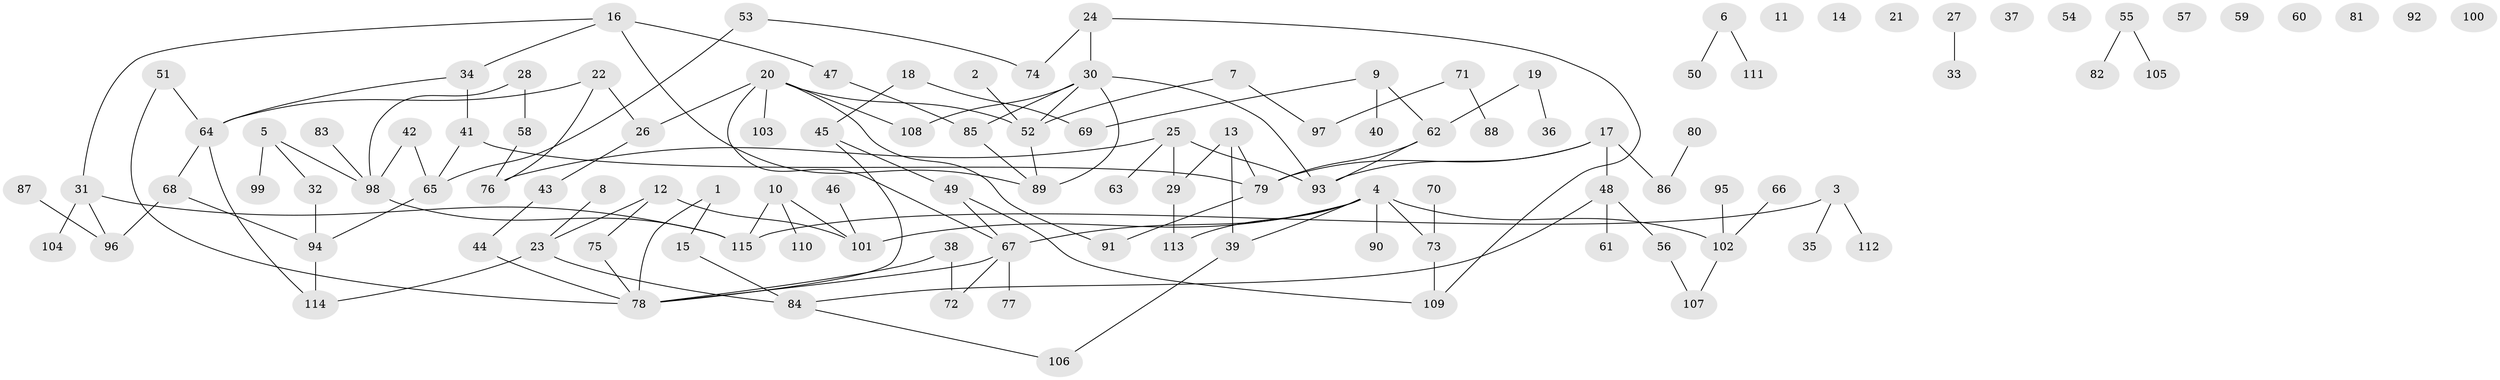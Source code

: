 // Generated by graph-tools (version 1.1) at 2025/49/03/09/25 03:49:12]
// undirected, 115 vertices, 133 edges
graph export_dot {
graph [start="1"]
  node [color=gray90,style=filled];
  1;
  2;
  3;
  4;
  5;
  6;
  7;
  8;
  9;
  10;
  11;
  12;
  13;
  14;
  15;
  16;
  17;
  18;
  19;
  20;
  21;
  22;
  23;
  24;
  25;
  26;
  27;
  28;
  29;
  30;
  31;
  32;
  33;
  34;
  35;
  36;
  37;
  38;
  39;
  40;
  41;
  42;
  43;
  44;
  45;
  46;
  47;
  48;
  49;
  50;
  51;
  52;
  53;
  54;
  55;
  56;
  57;
  58;
  59;
  60;
  61;
  62;
  63;
  64;
  65;
  66;
  67;
  68;
  69;
  70;
  71;
  72;
  73;
  74;
  75;
  76;
  77;
  78;
  79;
  80;
  81;
  82;
  83;
  84;
  85;
  86;
  87;
  88;
  89;
  90;
  91;
  92;
  93;
  94;
  95;
  96;
  97;
  98;
  99;
  100;
  101;
  102;
  103;
  104;
  105;
  106;
  107;
  108;
  109;
  110;
  111;
  112;
  113;
  114;
  115;
  1 -- 15;
  1 -- 78;
  2 -- 52;
  3 -- 35;
  3 -- 112;
  3 -- 115;
  4 -- 39;
  4 -- 67;
  4 -- 73;
  4 -- 90;
  4 -- 101;
  4 -- 102;
  4 -- 113;
  5 -- 32;
  5 -- 98;
  5 -- 99;
  6 -- 50;
  6 -- 111;
  7 -- 52;
  7 -- 97;
  8 -- 23;
  9 -- 40;
  9 -- 62;
  9 -- 69;
  10 -- 101;
  10 -- 110;
  10 -- 115;
  12 -- 23;
  12 -- 75;
  12 -- 101;
  13 -- 29;
  13 -- 39;
  13 -- 79;
  15 -- 84;
  16 -- 31;
  16 -- 34;
  16 -- 47;
  16 -- 89;
  17 -- 48;
  17 -- 79;
  17 -- 86;
  17 -- 93;
  18 -- 45;
  18 -- 69;
  19 -- 36;
  19 -- 62;
  20 -- 26;
  20 -- 52;
  20 -- 67;
  20 -- 91;
  20 -- 103;
  20 -- 108;
  22 -- 26;
  22 -- 64;
  22 -- 76;
  23 -- 84;
  23 -- 114;
  24 -- 30;
  24 -- 74;
  24 -- 109;
  25 -- 29;
  25 -- 63;
  25 -- 76;
  25 -- 93;
  26 -- 43;
  27 -- 33;
  28 -- 58;
  28 -- 98;
  29 -- 113;
  30 -- 52;
  30 -- 85;
  30 -- 89;
  30 -- 93;
  30 -- 108;
  31 -- 96;
  31 -- 104;
  31 -- 115;
  32 -- 94;
  34 -- 41;
  34 -- 64;
  38 -- 72;
  38 -- 78;
  39 -- 106;
  41 -- 65;
  41 -- 79;
  42 -- 65;
  42 -- 98;
  43 -- 44;
  44 -- 78;
  45 -- 49;
  45 -- 78;
  46 -- 101;
  47 -- 85;
  48 -- 56;
  48 -- 61;
  48 -- 84;
  49 -- 67;
  49 -- 109;
  51 -- 64;
  51 -- 78;
  52 -- 89;
  53 -- 65;
  53 -- 74;
  55 -- 82;
  55 -- 105;
  56 -- 107;
  58 -- 76;
  62 -- 79;
  62 -- 93;
  64 -- 68;
  64 -- 114;
  65 -- 94;
  66 -- 102;
  67 -- 72;
  67 -- 77;
  67 -- 78;
  68 -- 94;
  68 -- 96;
  70 -- 73;
  71 -- 88;
  71 -- 97;
  73 -- 109;
  75 -- 78;
  79 -- 91;
  80 -- 86;
  83 -- 98;
  84 -- 106;
  85 -- 89;
  87 -- 96;
  94 -- 114;
  95 -- 102;
  98 -- 115;
  102 -- 107;
}

